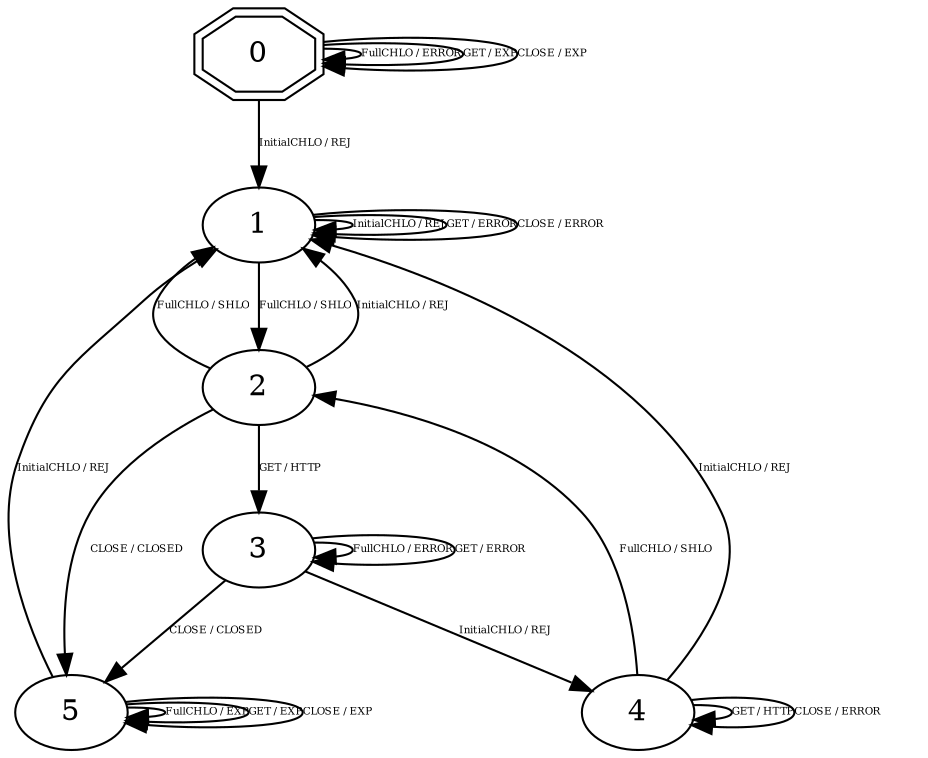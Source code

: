 digraph "Automata" {
"0" [shape=doubleoctagon, style=filled, fillcolor=white, URL="0"];
"1" [shape=ellipse, style=filled, fillcolor=white, URL="1"];
"2" [shape=ellipse, style=filled, fillcolor=white, URL="2"];
"5" [shape=ellipse, style=filled, fillcolor=white, URL="5"];
"3" [shape=ellipse, style=filled, fillcolor=white, URL="3"];
"4" [shape=ellipse, style=filled, fillcolor=white, URL="4"];
"0" -> "1" [fontsize=5, label="InitialCHLO / REJ", URL="t0"];
"0" -> "0" [fontsize=5, label="FullCHLO / ERROR", URL="t1"];
"0" -> "0" [fontsize=5, label="GET / EXP", URL="t2"];
"0" -> "0" [fontsize=5, label="CLOSE / EXP", URL="t3"];
"1" -> "1" [fontsize=5, label="InitialCHLO / REJ", URL="t4"];
"1" -> "2" [fontsize=5, label="FullCHLO / SHLO", URL="t5"];
"1" -> "1" [fontsize=5, label="GET / ERROR", URL="t6"];
"1" -> "1" [fontsize=5, label="CLOSE / ERROR", URL="t7"];
"2" -> "1" [fontsize=5, label="InitialCHLO / REJ", URL="t8"];
"2" -> "1" [fontsize=5, label="FullCHLO / SHLO", URL="t9"];
"2" -> "3" [fontsize=5, label="GET / HTTP", URL="t10"];
"2" -> "5" [fontsize=5, label="CLOSE / CLOSED", URL="t11"];
"5" -> "1" [fontsize=5, label="InitialCHLO / REJ", URL="t20"];
"5" -> "5" [fontsize=5, label="FullCHLO / EXP", URL="t21"];
"5" -> "5" [fontsize=5, label="GET / EXP", URL="t22"];
"5" -> "5" [fontsize=5, label="CLOSE / EXP", URL="t23"];
"3" -> "4" [fontsize=5, label="InitialCHLO / REJ", URL="t12"];
"3" -> "3" [fontsize=5, label="FullCHLO / ERROR", URL="t13"];
"3" -> "3" [fontsize=5, label="GET / ERROR", URL="t14"];
"3" -> "5" [fontsize=5, label="CLOSE / CLOSED", URL="t15"];
"4" -> "1" [fontsize=5, label="InitialCHLO / REJ", URL="t16"];
"4" -> "2" [fontsize=5, label="FullCHLO / SHLO", URL="t17"];
"4" -> "4" [fontsize=5, label="GET / HTTP", URL="t18"];
"4" -> "4" [fontsize=5, label="CLOSE / ERROR", URL="t19"];
}